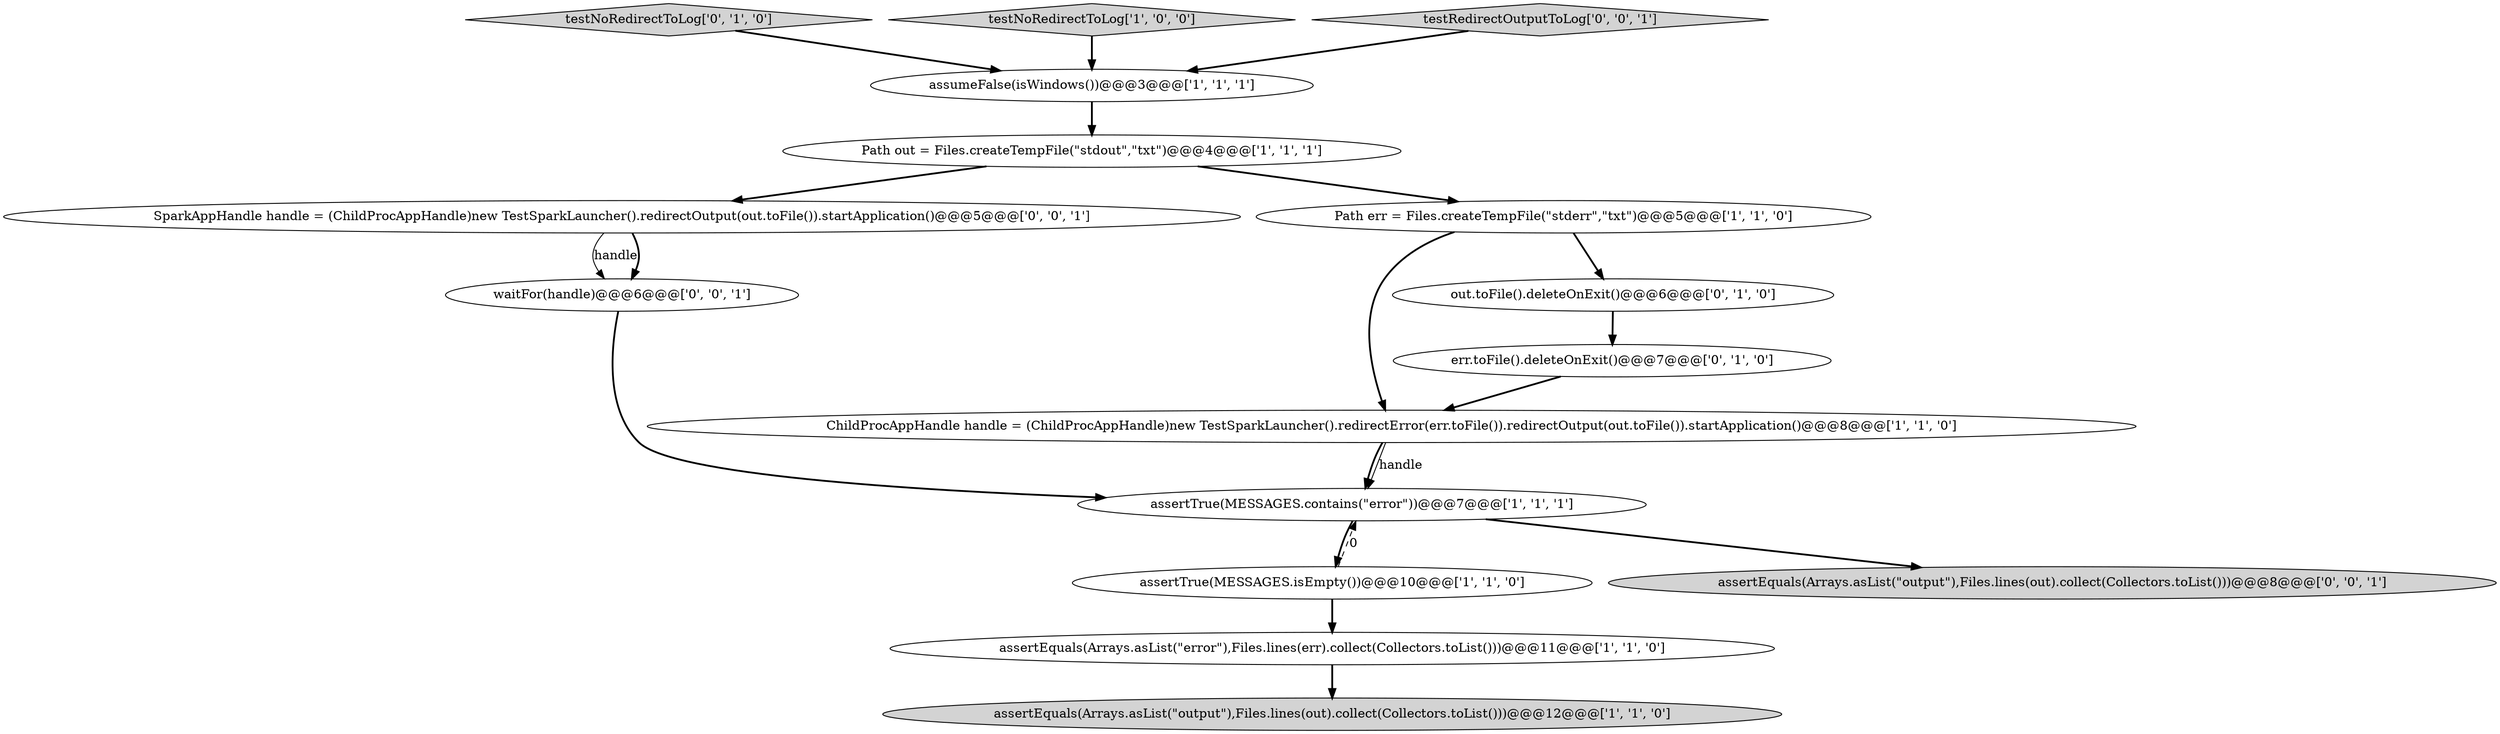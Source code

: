 digraph {
2 [style = filled, label = "ChildProcAppHandle handle = (ChildProcAppHandle)new TestSparkLauncher().redirectError(err.toFile()).redirectOutput(out.toFile()).startApplication()@@@8@@@['1', '1', '0']", fillcolor = white, shape = ellipse image = "AAA0AAABBB1BBB"];
4 [style = filled, label = "assertTrue(MESSAGES.contains(\"error\"))@@@7@@@['1', '1', '1']", fillcolor = white, shape = ellipse image = "AAA0AAABBB1BBB"];
8 [style = filled, label = "assertEquals(Arrays.asList(\"error\"),Files.lines(err).collect(Collectors.toList()))@@@11@@@['1', '1', '0']", fillcolor = white, shape = ellipse image = "AAA0AAABBB1BBB"];
9 [style = filled, label = "testNoRedirectToLog['0', '1', '0']", fillcolor = lightgray, shape = diamond image = "AAA0AAABBB2BBB"];
11 [style = filled, label = "err.toFile().deleteOnExit()@@@7@@@['0', '1', '0']", fillcolor = white, shape = ellipse image = "AAA1AAABBB2BBB"];
0 [style = filled, label = "Path out = Files.createTempFile(\"stdout\",\"txt\")@@@4@@@['1', '1', '1']", fillcolor = white, shape = ellipse image = "AAA0AAABBB1BBB"];
14 [style = filled, label = "SparkAppHandle handle = (ChildProcAppHandle)new TestSparkLauncher().redirectOutput(out.toFile()).startApplication()@@@5@@@['0', '0', '1']", fillcolor = white, shape = ellipse image = "AAA0AAABBB3BBB"];
1 [style = filled, label = "Path err = Files.createTempFile(\"stderr\",\"txt\")@@@5@@@['1', '1', '0']", fillcolor = white, shape = ellipse image = "AAA0AAABBB1BBB"];
5 [style = filled, label = "assertTrue(MESSAGES.isEmpty())@@@10@@@['1', '1', '0']", fillcolor = white, shape = ellipse image = "AAA0AAABBB1BBB"];
7 [style = filled, label = "assertEquals(Arrays.asList(\"output\"),Files.lines(out).collect(Collectors.toList()))@@@12@@@['1', '1', '0']", fillcolor = lightgray, shape = ellipse image = "AAA0AAABBB1BBB"];
12 [style = filled, label = "waitFor(handle)@@@6@@@['0', '0', '1']", fillcolor = white, shape = ellipse image = "AAA0AAABBB3BBB"];
6 [style = filled, label = "testNoRedirectToLog['1', '0', '0']", fillcolor = lightgray, shape = diamond image = "AAA0AAABBB1BBB"];
13 [style = filled, label = "testRedirectOutputToLog['0', '0', '1']", fillcolor = lightgray, shape = diamond image = "AAA0AAABBB3BBB"];
3 [style = filled, label = "assumeFalse(isWindows())@@@3@@@['1', '1', '1']", fillcolor = white, shape = ellipse image = "AAA0AAABBB1BBB"];
10 [style = filled, label = "out.toFile().deleteOnExit()@@@6@@@['0', '1', '0']", fillcolor = white, shape = ellipse image = "AAA1AAABBB2BBB"];
15 [style = filled, label = "assertEquals(Arrays.asList(\"output\"),Files.lines(out).collect(Collectors.toList()))@@@8@@@['0', '0', '1']", fillcolor = lightgray, shape = ellipse image = "AAA0AAABBB3BBB"];
13->3 [style = bold, label=""];
4->5 [style = bold, label=""];
8->7 [style = bold, label=""];
9->3 [style = bold, label=""];
12->4 [style = bold, label=""];
14->12 [style = solid, label="handle"];
14->12 [style = bold, label=""];
5->8 [style = bold, label=""];
2->4 [style = bold, label=""];
1->10 [style = bold, label=""];
10->11 [style = bold, label=""];
0->14 [style = bold, label=""];
3->0 [style = bold, label=""];
4->15 [style = bold, label=""];
2->4 [style = solid, label="handle"];
1->2 [style = bold, label=""];
6->3 [style = bold, label=""];
0->1 [style = bold, label=""];
11->2 [style = bold, label=""];
5->4 [style = dashed, label="0"];
}
